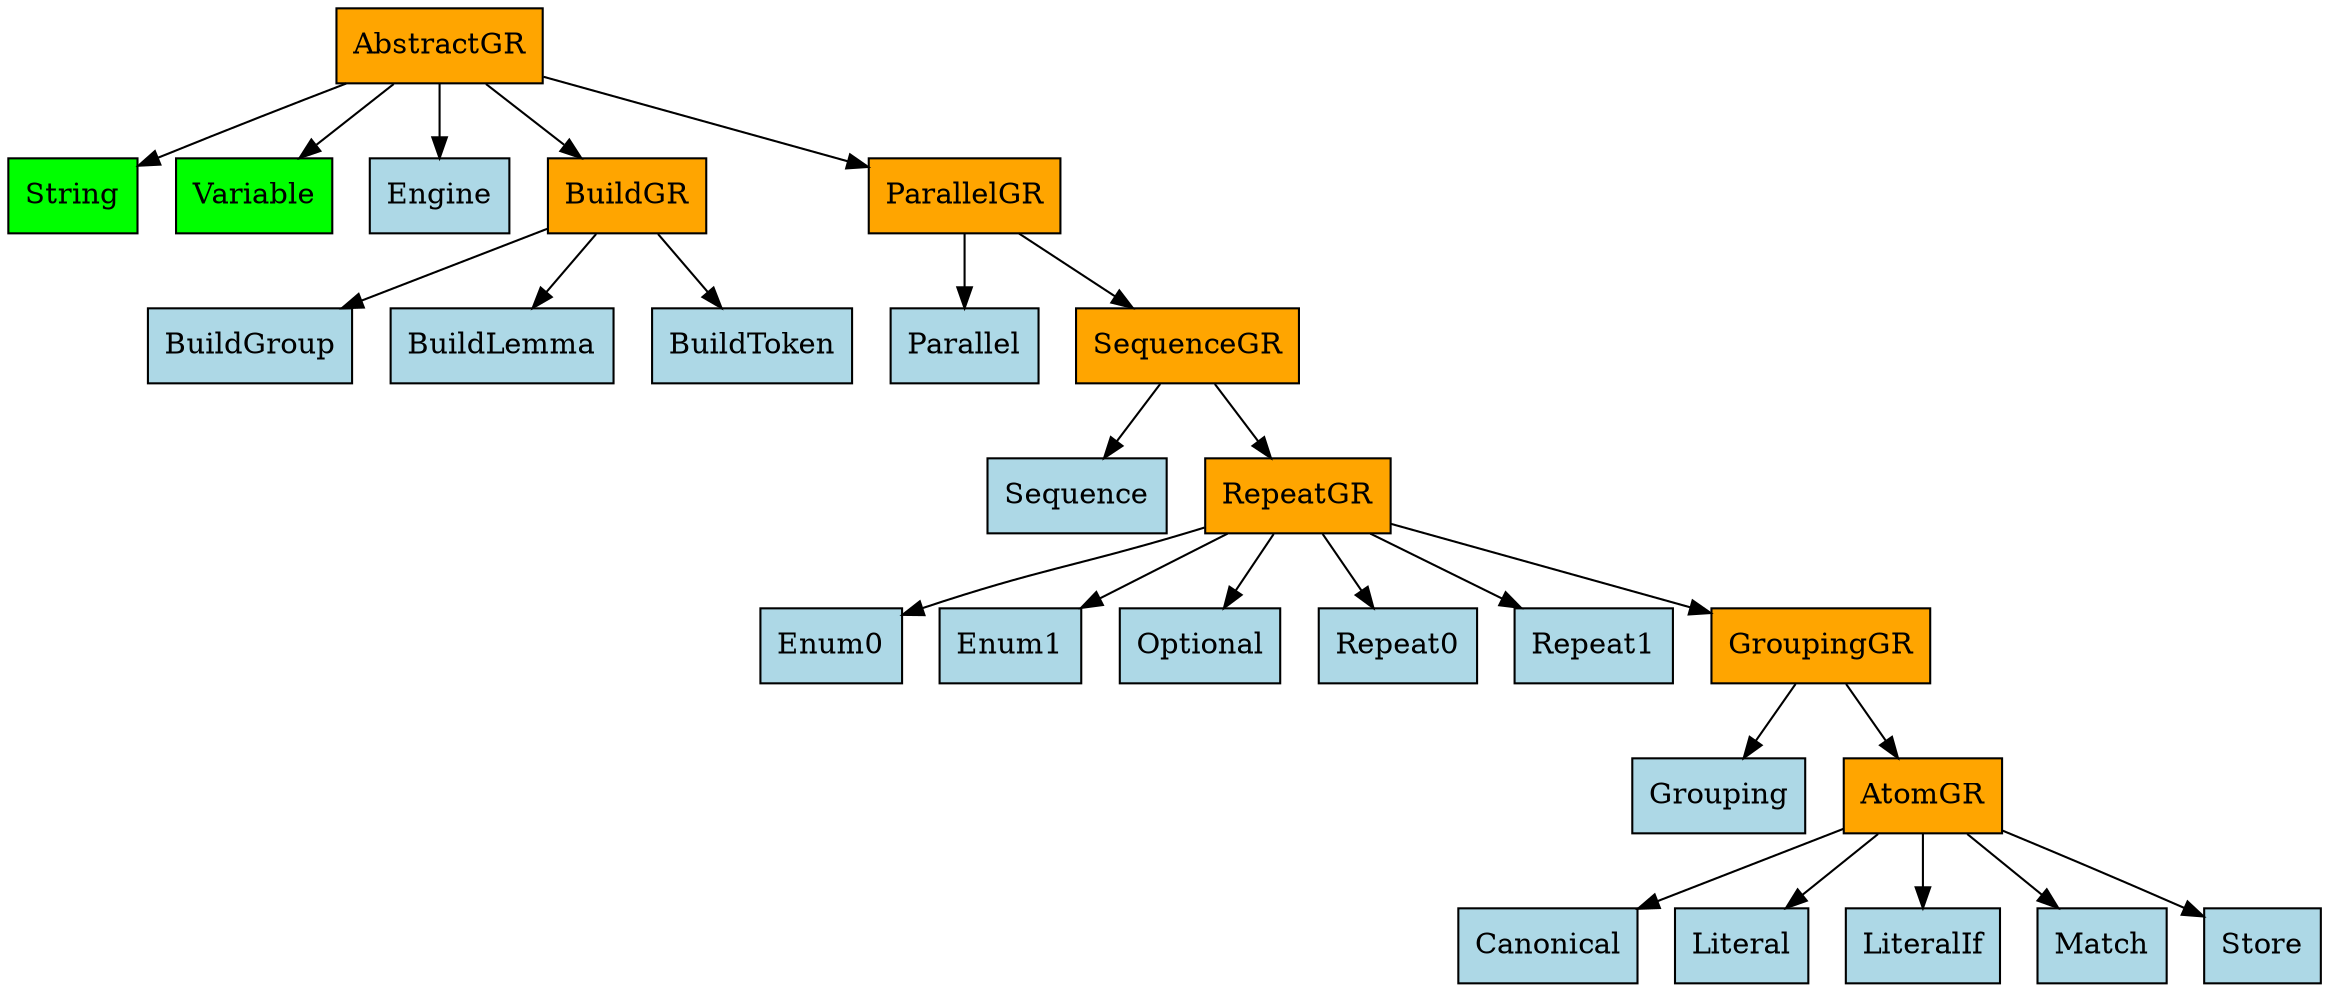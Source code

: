 digraph {
	0 [label=AbstractGR fillcolor=orange shape=rect style=filled]
	1 [label=String fillcolor=lime shape=rect style=filled]
	2 [label=Variable fillcolor=lime shape=rect style=filled]
	3 [label=Engine fillcolor=lightblue shape=rect style=filled]
	4 [label=BuildGR fillcolor=orange shape=rect style=filled]
	5 [label=ParallelGR fillcolor=orange shape=rect style=filled]
	6 [label=BuildGroup fillcolor=lightblue shape=rect style=filled]
	7 [label=BuildLemma fillcolor=lightblue shape=rect style=filled]
	8 [label=BuildToken fillcolor=lightblue shape=rect style=filled]
	9 [label=Parallel fillcolor=lightblue shape=rect style=filled]
	10 [label=SequenceGR fillcolor=orange shape=rect style=filled]
	11 [label=Sequence fillcolor=lightblue shape=rect style=filled]
	12 [label=RepeatGR fillcolor=orange shape=rect style=filled]
	13 [label=Enum0 fillcolor=lightblue shape=rect style=filled]
	14 [label=Enum1 fillcolor=lightblue shape=rect style=filled]
	15 [label=Optional fillcolor=lightblue shape=rect style=filled]
	16 [label=Repeat0 fillcolor=lightblue shape=rect style=filled]
	17 [label=Repeat1 fillcolor=lightblue shape=rect style=filled]
	18 [label=GroupingGR fillcolor=orange shape=rect style=filled]
	19 [label=Grouping fillcolor=lightblue shape=rect style=filled]
	20 [label=AtomGR fillcolor=orange shape=rect style=filled]
	21 [label=Canonical fillcolor=lightblue shape=rect style=filled]
	22 [label=Literal fillcolor=lightblue shape=rect style=filled]
	23 [label=LiteralIf fillcolor=lightblue shape=rect style=filled]
	24 [label=Match fillcolor=lightblue shape=rect style=filled]
	25 [label=Store fillcolor=lightblue shape=rect style=filled]
	0 -> 1
	0 -> 2
	0 -> 3
	0 -> 4
	0 -> 5
	4 -> 6
	4 -> 7
	4 -> 8
	5 -> 9
	5 -> 10
	10 -> 11
	10 -> 12
	12 -> 13
	12 -> 14
	12 -> 15
	12 -> 16
	12 -> 17
	12 -> 18
	18 -> 19
	18 -> 20
	20 -> 21
	20 -> 22
	20 -> 23
	20 -> 24
	20 -> 25
}
